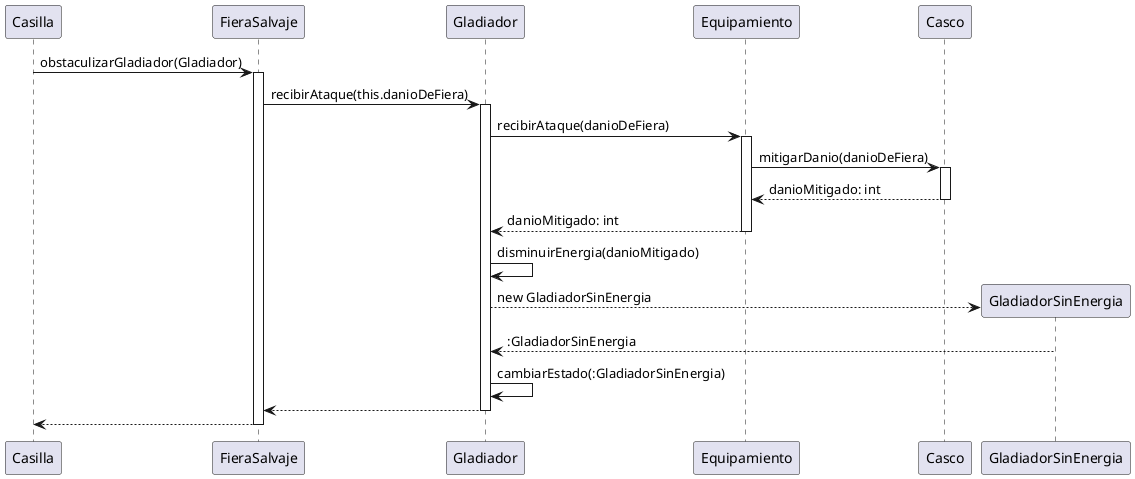 @startuml
Casilla -> FieraSalvaje: obstaculizarGladiador(Gladiador)
activate FieraSalvaje
FieraSalvaje -> Gladiador: recibirAtaque(this.danioDeFiera)
activate Gladiador

Gladiador -> Equipamiento: recibirAtaque(danioDeFiera)
activate Equipamiento
Equipamiento -> Casco: mitigarDanio(danioDeFiera)
activate Casco
Casco --> Equipamiento: danioMitigado: int
deactivate Casco
Equipamiento --> Gladiador: danioMitigado: int
deactivate Equipamiento
Gladiador -> Gladiador: disminuirEnergia(danioMitigado)
create GladiadorSinEnergia
Gladiador --> GladiadorSinEnergia: new GladiadorSinEnergia
GladiadorSinEnergia --> Gladiador: :GladiadorSinEnergia

Gladiador -> Gladiador: cambiarEstado(:GladiadorSinEnergia)

Gladiador --> FieraSalvaje
deactivate Gladiador
FieraSalvaje --> Casilla
deactivate FieraSalvaje
@enduml